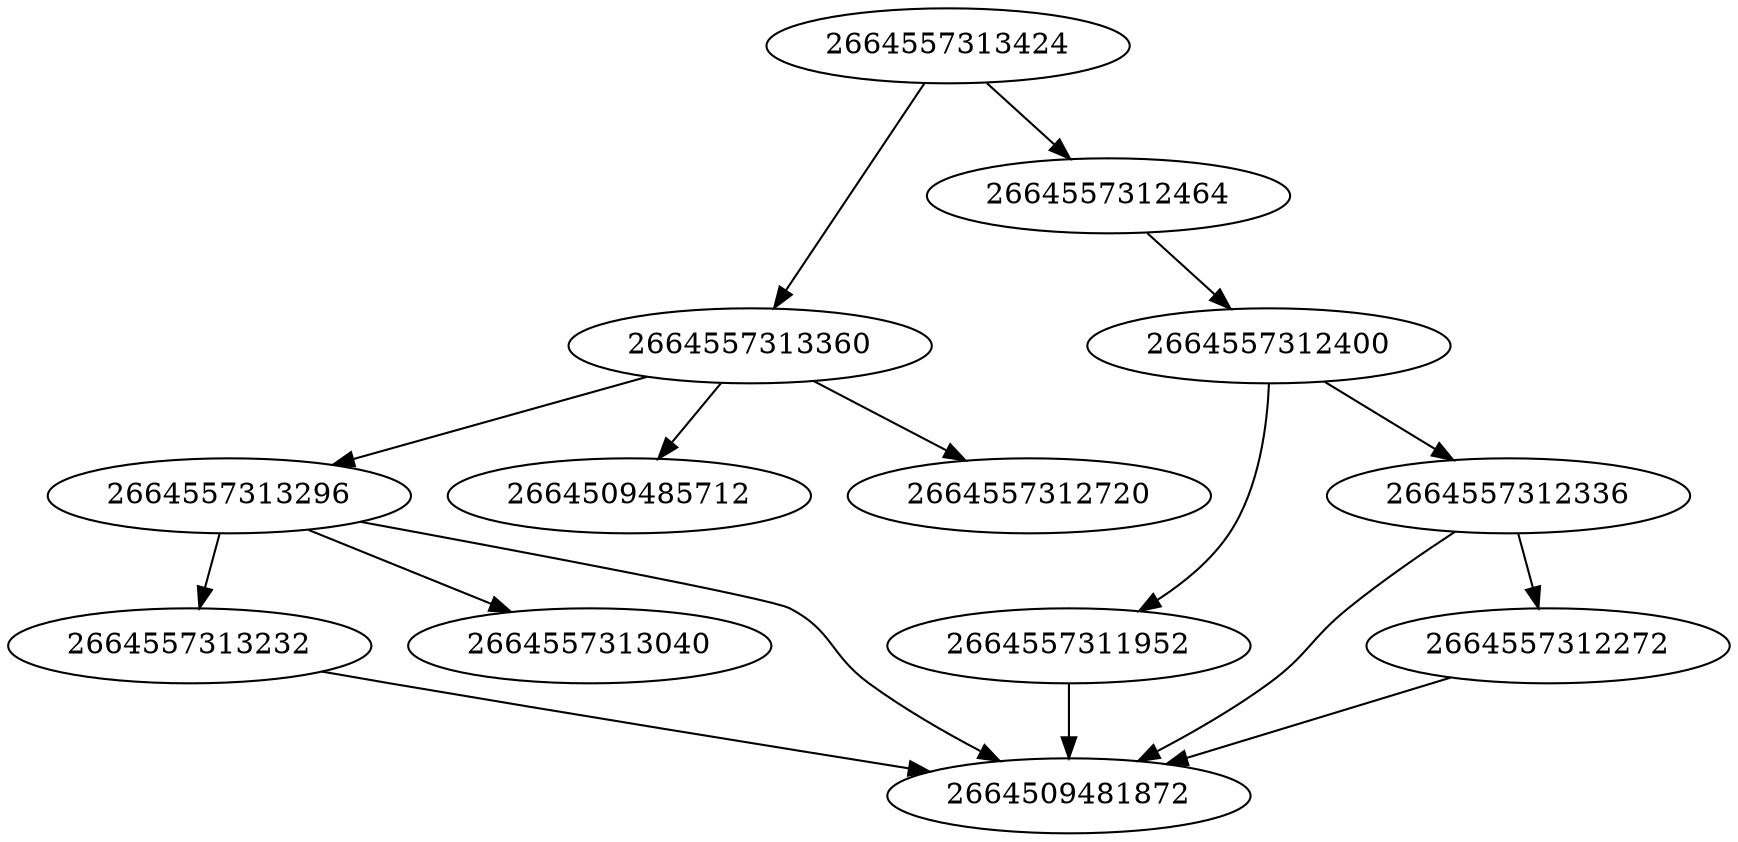 strict digraph {
2664557311952 [type=Name];
2664557313296 [type=Subscript];
2664557313360 [type=Compare];
2664509485712 [type=Eq];
2664557312720 [type=Constant];
2664557312464 [type=Expr];
2664557312400 [type=Call];
2664557313232 [type=Name];
2664557313040 [type=Constant];
2664509481872 [type=Load];
2664557312336 [type=Attribute];
2664557312272 [type=Name];
2664557313424 [type=If];
2664557311952 -> 2664509481872;
2664557313296 -> 2664557313232;
2664557313296 -> 2664557313040;
2664557313296 -> 2664509481872;
2664557313360 -> 2664557313296;
2664557313360 -> 2664509485712;
2664557313360 -> 2664557312720;
2664557312464 -> 2664557312400;
2664557312400 -> 2664557312336;
2664557312400 -> 2664557311952;
2664557313232 -> 2664509481872;
2664557312336 -> 2664557312272;
2664557312336 -> 2664509481872;
2664557312272 -> 2664509481872;
2664557313424 -> 2664557313360;
2664557313424 -> 2664557312464;
}
